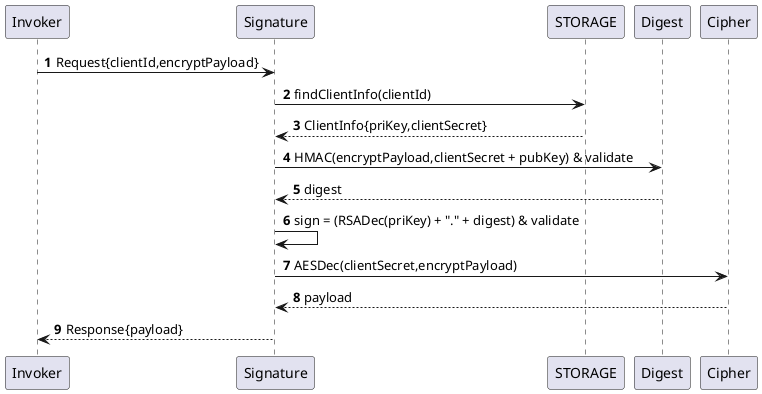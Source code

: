 @startuml

autonumber

Invoker -> Signature: Request{clientId,encryptPayload}
Signature -> STORAGE: findClientInfo(clientId)
Signature <-- STORAGE: ClientInfo{priKey,clientSecret}
Signature -> Digest: HMAC(encryptPayload,clientSecret + pubKey) & validate
Signature <-- Digest: digest
Signature -> Signature: sign = (RSADec(priKey) + "." + digest) & validate
Signature -> Cipher: AESDec(clientSecret,encryptPayload)
Signature <-- Cipher: payload
Invoker <-- Signature: Response{payload}

@enduml